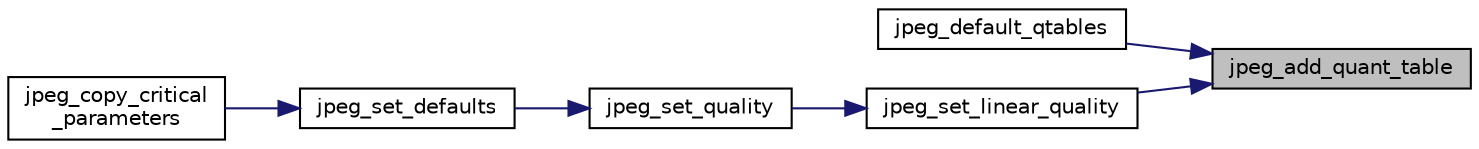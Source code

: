 digraph "jpeg_add_quant_table"
{
 // LATEX_PDF_SIZE
  bgcolor="transparent";
  edge [fontname="Helvetica",fontsize="10",labelfontname="Helvetica",labelfontsize="10"];
  node [fontname="Helvetica",fontsize="10",shape=record];
  rankdir="RL";
  Node19 [label="jpeg_add_quant_table",height=0.2,width=0.4,color="black", fillcolor="grey75", style="filled", fontcolor="black",tooltip=" "];
  Node19 -> Node20 [dir="back",color="midnightblue",fontsize="10",style="solid"];
  Node20 [label="jpeg_default_qtables",height=0.2,width=0.4,color="black",URL="$jcparam_8c.html#a513c2558e8280ec3ca54119919a425dd",tooltip=" "];
  Node19 -> Node21 [dir="back",color="midnightblue",fontsize="10",style="solid"];
  Node21 [label="jpeg_set_linear_quality",height=0.2,width=0.4,color="black",URL="$jcparam_8c.html#a945ae94fe1f7032441d4570ced55e650",tooltip=" "];
  Node21 -> Node22 [dir="back",color="midnightblue",fontsize="10",style="solid"];
  Node22 [label="jpeg_set_quality",height=0.2,width=0.4,color="black",URL="$jcparam_8c.html#a77a21e7acdc00229714e68775d09bfb1",tooltip=" "];
  Node22 -> Node23 [dir="back",color="midnightblue",fontsize="10",style="solid"];
  Node23 [label="jpeg_set_defaults",height=0.2,width=0.4,color="black",URL="$jcparam_8c.html#ab855f50a89e118a9dbe35152fc480872",tooltip=" "];
  Node23 -> Node24 [dir="back",color="midnightblue",fontsize="10",style="solid"];
  Node24 [label="jpeg_copy_critical\l_parameters",height=0.2,width=0.4,color="black",URL="$jctrans_8c.html#a8e350f6a1833cf2fb191652e7d31bd35",tooltip=" "];
}
